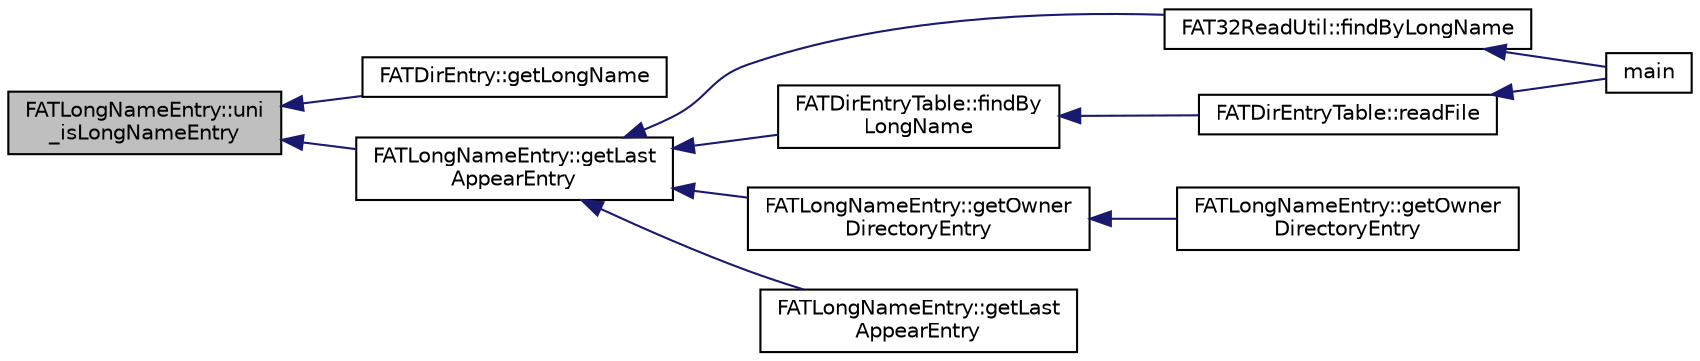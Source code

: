 digraph "FATLongNameEntry::uni_isLongNameEntry"
{
  edge [fontname="Helvetica",fontsize="10",labelfontname="Helvetica",labelfontsize="10"];
  node [fontname="Helvetica",fontsize="10",shape=record];
  rankdir="LR";
  Node80 [label="FATLongNameEntry::uni\l_isLongNameEntry",height=0.2,width=0.4,color="black", fillcolor="grey75", style="filled", fontcolor="black"];
  Node80 -> Node81 [dir="back",color="midnightblue",fontsize="10",style="solid",fontname="Helvetica"];
  Node81 [label="FATDirEntry::getLongName",height=0.2,width=0.4,color="black", fillcolor="white", style="filled",URL="$dc/d93/class_f_a_t_dir_entry.html#a29bff9fce399e3765917e103ec222e4a"];
  Node80 -> Node82 [dir="back",color="midnightblue",fontsize="10",style="solid",fontname="Helvetica"];
  Node82 [label="FATLongNameEntry::getLast\lAppearEntry",height=0.2,width=0.4,color="black", fillcolor="white", style="filled",URL="$d7/d61/class_f_a_t_long_name_entry.html#aea9cfa8f9213c144ed8bf94a71ff3fbf"];
  Node82 -> Node83 [dir="back",color="midnightblue",fontsize="10",style="solid",fontname="Helvetica"];
  Node83 [label="FAT32ReadUtil::findByLongName",height=0.2,width=0.4,color="black", fillcolor="white", style="filled",URL="$d5/db1/class_f_a_t32_read_util.html#ab8e4ea1ab59d70f92b681cdac7a5db70"];
  Node83 -> Node84 [dir="back",color="midnightblue",fontsize="10",style="solid",fontname="Helvetica"];
  Node84 [label="main",height=0.2,width=0.4,color="black", fillcolor="white", style="filled",URL="$d2/d27/main__fat__test_8cpp.html#ae66f6b31b5ad750f1fe042a706a4e3d4"];
  Node82 -> Node85 [dir="back",color="midnightblue",fontsize="10",style="solid",fontname="Helvetica"];
  Node85 [label="FATDirEntryTable::findBy\lLongName",height=0.2,width=0.4,color="black", fillcolor="white", style="filled",URL="$d9/d43/class_f_a_t_dir_entry_table.html#aba69868e6197a2f75621eff3d448375b"];
  Node85 -> Node86 [dir="back",color="midnightblue",fontsize="10",style="solid",fontname="Helvetica"];
  Node86 [label="FATDirEntryTable::readFile",height=0.2,width=0.4,color="black", fillcolor="white", style="filled",URL="$d9/d43/class_f_a_t_dir_entry_table.html#a9530e4a8c8ac7be7dd5cf578acef39c9"];
  Node86 -> Node84 [dir="back",color="midnightblue",fontsize="10",style="solid",fontname="Helvetica"];
  Node82 -> Node87 [dir="back",color="midnightblue",fontsize="10",style="solid",fontname="Helvetica"];
  Node87 [label="FATLongNameEntry::getOwner\lDirectoryEntry",height=0.2,width=0.4,color="black", fillcolor="white", style="filled",URL="$d7/d61/class_f_a_t_long_name_entry.html#a86d817108087313b9361dce582b281a0"];
  Node87 -> Node88 [dir="back",color="midnightblue",fontsize="10",style="solid",fontname="Helvetica"];
  Node88 [label="FATLongNameEntry::getOwner\lDirectoryEntry",height=0.2,width=0.4,color="black", fillcolor="white", style="filled",URL="$d7/d61/class_f_a_t_long_name_entry.html#a231b55572abec8673e949ab541beabbb"];
  Node82 -> Node89 [dir="back",color="midnightblue",fontsize="10",style="solid",fontname="Helvetica"];
  Node89 [label="FATLongNameEntry::getLast\lAppearEntry",height=0.2,width=0.4,color="black", fillcolor="white", style="filled",URL="$d7/d61/class_f_a_t_long_name_entry.html#a73ab1e14882a0cd74750e56096160744"];
}
